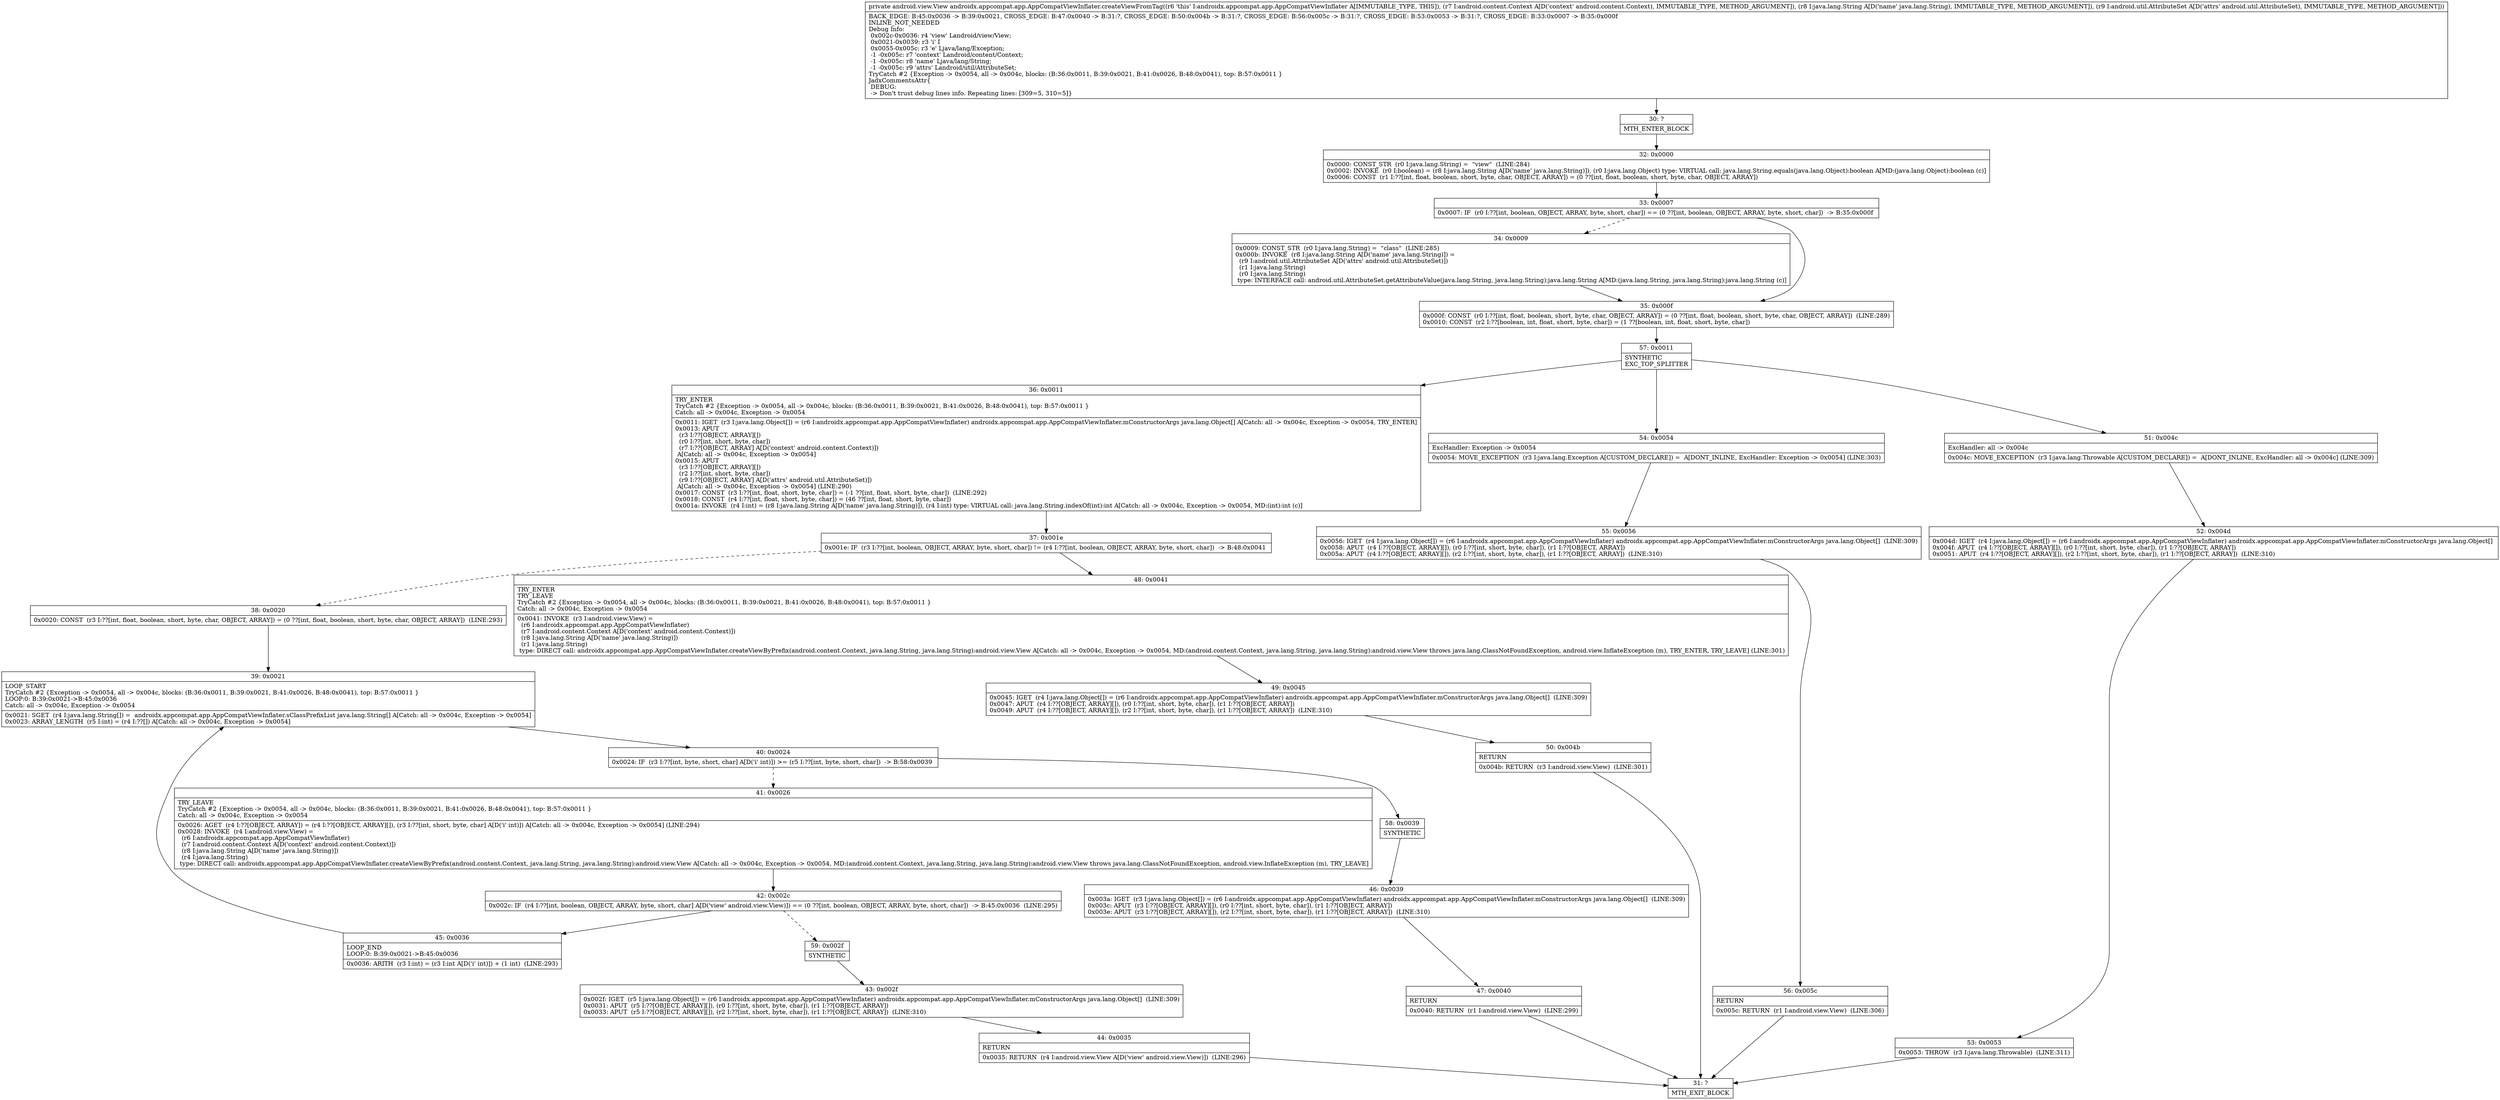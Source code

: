 digraph "CFG forandroidx.appcompat.app.AppCompatViewInflater.createViewFromTag(Landroid\/content\/Context;Ljava\/lang\/String;Landroid\/util\/AttributeSet;)Landroid\/view\/View;" {
Node_30 [shape=record,label="{30\:\ ?|MTH_ENTER_BLOCK\l}"];
Node_32 [shape=record,label="{32\:\ 0x0000|0x0000: CONST_STR  (r0 I:java.lang.String) =  \"view\"  (LINE:284)\l0x0002: INVOKE  (r0 I:boolean) = (r8 I:java.lang.String A[D('name' java.lang.String)]), (r0 I:java.lang.Object) type: VIRTUAL call: java.lang.String.equals(java.lang.Object):boolean A[MD:(java.lang.Object):boolean (c)]\l0x0006: CONST  (r1 I:??[int, float, boolean, short, byte, char, OBJECT, ARRAY]) = (0 ??[int, float, boolean, short, byte, char, OBJECT, ARRAY]) \l}"];
Node_33 [shape=record,label="{33\:\ 0x0007|0x0007: IF  (r0 I:??[int, boolean, OBJECT, ARRAY, byte, short, char]) == (0 ??[int, boolean, OBJECT, ARRAY, byte, short, char])  \-\> B:35:0x000f \l}"];
Node_34 [shape=record,label="{34\:\ 0x0009|0x0009: CONST_STR  (r0 I:java.lang.String) =  \"class\"  (LINE:285)\l0x000b: INVOKE  (r8 I:java.lang.String A[D('name' java.lang.String)]) = \l  (r9 I:android.util.AttributeSet A[D('attrs' android.util.AttributeSet)])\l  (r1 I:java.lang.String)\l  (r0 I:java.lang.String)\l type: INTERFACE call: android.util.AttributeSet.getAttributeValue(java.lang.String, java.lang.String):java.lang.String A[MD:(java.lang.String, java.lang.String):java.lang.String (c)]\l}"];
Node_35 [shape=record,label="{35\:\ 0x000f|0x000f: CONST  (r0 I:??[int, float, boolean, short, byte, char, OBJECT, ARRAY]) = (0 ??[int, float, boolean, short, byte, char, OBJECT, ARRAY])  (LINE:289)\l0x0010: CONST  (r2 I:??[boolean, int, float, short, byte, char]) = (1 ??[boolean, int, float, short, byte, char]) \l}"];
Node_57 [shape=record,label="{57\:\ 0x0011|SYNTHETIC\lEXC_TOP_SPLITTER\l}"];
Node_36 [shape=record,label="{36\:\ 0x0011|TRY_ENTER\lTryCatch #2 \{Exception \-\> 0x0054, all \-\> 0x004c, blocks: (B:36:0x0011, B:39:0x0021, B:41:0x0026, B:48:0x0041), top: B:57:0x0011 \}\lCatch: all \-\> 0x004c, Exception \-\> 0x0054\l|0x0011: IGET  (r3 I:java.lang.Object[]) = (r6 I:androidx.appcompat.app.AppCompatViewInflater) androidx.appcompat.app.AppCompatViewInflater.mConstructorArgs java.lang.Object[] A[Catch: all \-\> 0x004c, Exception \-\> 0x0054, TRY_ENTER]\l0x0013: APUT  \l  (r3 I:??[OBJECT, ARRAY][])\l  (r0 I:??[int, short, byte, char])\l  (r7 I:??[OBJECT, ARRAY] A[D('context' android.content.Context)])\l A[Catch: all \-\> 0x004c, Exception \-\> 0x0054]\l0x0015: APUT  \l  (r3 I:??[OBJECT, ARRAY][])\l  (r2 I:??[int, short, byte, char])\l  (r9 I:??[OBJECT, ARRAY] A[D('attrs' android.util.AttributeSet)])\l A[Catch: all \-\> 0x004c, Exception \-\> 0x0054] (LINE:290)\l0x0017: CONST  (r3 I:??[int, float, short, byte, char]) = (\-1 ??[int, float, short, byte, char])  (LINE:292)\l0x0018: CONST  (r4 I:??[int, float, short, byte, char]) = (46 ??[int, float, short, byte, char]) \l0x001a: INVOKE  (r4 I:int) = (r8 I:java.lang.String A[D('name' java.lang.String)]), (r4 I:int) type: VIRTUAL call: java.lang.String.indexOf(int):int A[Catch: all \-\> 0x004c, Exception \-\> 0x0054, MD:(int):int (c)]\l}"];
Node_37 [shape=record,label="{37\:\ 0x001e|0x001e: IF  (r3 I:??[int, boolean, OBJECT, ARRAY, byte, short, char]) != (r4 I:??[int, boolean, OBJECT, ARRAY, byte, short, char])  \-\> B:48:0x0041 \l}"];
Node_38 [shape=record,label="{38\:\ 0x0020|0x0020: CONST  (r3 I:??[int, float, boolean, short, byte, char, OBJECT, ARRAY]) = (0 ??[int, float, boolean, short, byte, char, OBJECT, ARRAY])  (LINE:293)\l}"];
Node_39 [shape=record,label="{39\:\ 0x0021|LOOP_START\lTryCatch #2 \{Exception \-\> 0x0054, all \-\> 0x004c, blocks: (B:36:0x0011, B:39:0x0021, B:41:0x0026, B:48:0x0041), top: B:57:0x0011 \}\lLOOP:0: B:39:0x0021\-\>B:45:0x0036\lCatch: all \-\> 0x004c, Exception \-\> 0x0054\l|0x0021: SGET  (r4 I:java.lang.String[]) =  androidx.appcompat.app.AppCompatViewInflater.sClassPrefixList java.lang.String[] A[Catch: all \-\> 0x004c, Exception \-\> 0x0054]\l0x0023: ARRAY_LENGTH  (r5 I:int) = (r4 I:??[]) A[Catch: all \-\> 0x004c, Exception \-\> 0x0054]\l}"];
Node_40 [shape=record,label="{40\:\ 0x0024|0x0024: IF  (r3 I:??[int, byte, short, char] A[D('i' int)]) \>= (r5 I:??[int, byte, short, char])  \-\> B:58:0x0039 \l}"];
Node_41 [shape=record,label="{41\:\ 0x0026|TRY_LEAVE\lTryCatch #2 \{Exception \-\> 0x0054, all \-\> 0x004c, blocks: (B:36:0x0011, B:39:0x0021, B:41:0x0026, B:48:0x0041), top: B:57:0x0011 \}\lCatch: all \-\> 0x004c, Exception \-\> 0x0054\l|0x0026: AGET  (r4 I:??[OBJECT, ARRAY]) = (r4 I:??[OBJECT, ARRAY][]), (r3 I:??[int, short, byte, char] A[D('i' int)]) A[Catch: all \-\> 0x004c, Exception \-\> 0x0054] (LINE:294)\l0x0028: INVOKE  (r4 I:android.view.View) = \l  (r6 I:androidx.appcompat.app.AppCompatViewInflater)\l  (r7 I:android.content.Context A[D('context' android.content.Context)])\l  (r8 I:java.lang.String A[D('name' java.lang.String)])\l  (r4 I:java.lang.String)\l type: DIRECT call: androidx.appcompat.app.AppCompatViewInflater.createViewByPrefix(android.content.Context, java.lang.String, java.lang.String):android.view.View A[Catch: all \-\> 0x004c, Exception \-\> 0x0054, MD:(android.content.Context, java.lang.String, java.lang.String):android.view.View throws java.lang.ClassNotFoundException, android.view.InflateException (m), TRY_LEAVE]\l}"];
Node_42 [shape=record,label="{42\:\ 0x002c|0x002c: IF  (r4 I:??[int, boolean, OBJECT, ARRAY, byte, short, char] A[D('view' android.view.View)]) == (0 ??[int, boolean, OBJECT, ARRAY, byte, short, char])  \-\> B:45:0x0036  (LINE:295)\l}"];
Node_45 [shape=record,label="{45\:\ 0x0036|LOOP_END\lLOOP:0: B:39:0x0021\-\>B:45:0x0036\l|0x0036: ARITH  (r3 I:int) = (r3 I:int A[D('i' int)]) + (1 int)  (LINE:293)\l}"];
Node_59 [shape=record,label="{59\:\ 0x002f|SYNTHETIC\l}"];
Node_43 [shape=record,label="{43\:\ 0x002f|0x002f: IGET  (r5 I:java.lang.Object[]) = (r6 I:androidx.appcompat.app.AppCompatViewInflater) androidx.appcompat.app.AppCompatViewInflater.mConstructorArgs java.lang.Object[]  (LINE:309)\l0x0031: APUT  (r5 I:??[OBJECT, ARRAY][]), (r0 I:??[int, short, byte, char]), (r1 I:??[OBJECT, ARRAY]) \l0x0033: APUT  (r5 I:??[OBJECT, ARRAY][]), (r2 I:??[int, short, byte, char]), (r1 I:??[OBJECT, ARRAY])  (LINE:310)\l}"];
Node_44 [shape=record,label="{44\:\ 0x0035|RETURN\l|0x0035: RETURN  (r4 I:android.view.View A[D('view' android.view.View)])  (LINE:296)\l}"];
Node_31 [shape=record,label="{31\:\ ?|MTH_EXIT_BLOCK\l}"];
Node_58 [shape=record,label="{58\:\ 0x0039|SYNTHETIC\l}"];
Node_46 [shape=record,label="{46\:\ 0x0039|0x003a: IGET  (r3 I:java.lang.Object[]) = (r6 I:androidx.appcompat.app.AppCompatViewInflater) androidx.appcompat.app.AppCompatViewInflater.mConstructorArgs java.lang.Object[]  (LINE:309)\l0x003c: APUT  (r3 I:??[OBJECT, ARRAY][]), (r0 I:??[int, short, byte, char]), (r1 I:??[OBJECT, ARRAY]) \l0x003e: APUT  (r3 I:??[OBJECT, ARRAY][]), (r2 I:??[int, short, byte, char]), (r1 I:??[OBJECT, ARRAY])  (LINE:310)\l}"];
Node_47 [shape=record,label="{47\:\ 0x0040|RETURN\l|0x0040: RETURN  (r1 I:android.view.View)  (LINE:299)\l}"];
Node_48 [shape=record,label="{48\:\ 0x0041|TRY_ENTER\lTRY_LEAVE\lTryCatch #2 \{Exception \-\> 0x0054, all \-\> 0x004c, blocks: (B:36:0x0011, B:39:0x0021, B:41:0x0026, B:48:0x0041), top: B:57:0x0011 \}\lCatch: all \-\> 0x004c, Exception \-\> 0x0054\l|0x0041: INVOKE  (r3 I:android.view.View) = \l  (r6 I:androidx.appcompat.app.AppCompatViewInflater)\l  (r7 I:android.content.Context A[D('context' android.content.Context)])\l  (r8 I:java.lang.String A[D('name' java.lang.String)])\l  (r1 I:java.lang.String)\l type: DIRECT call: androidx.appcompat.app.AppCompatViewInflater.createViewByPrefix(android.content.Context, java.lang.String, java.lang.String):android.view.View A[Catch: all \-\> 0x004c, Exception \-\> 0x0054, MD:(android.content.Context, java.lang.String, java.lang.String):android.view.View throws java.lang.ClassNotFoundException, android.view.InflateException (m), TRY_ENTER, TRY_LEAVE] (LINE:301)\l}"];
Node_49 [shape=record,label="{49\:\ 0x0045|0x0045: IGET  (r4 I:java.lang.Object[]) = (r6 I:androidx.appcompat.app.AppCompatViewInflater) androidx.appcompat.app.AppCompatViewInflater.mConstructorArgs java.lang.Object[]  (LINE:309)\l0x0047: APUT  (r4 I:??[OBJECT, ARRAY][]), (r0 I:??[int, short, byte, char]), (r1 I:??[OBJECT, ARRAY]) \l0x0049: APUT  (r4 I:??[OBJECT, ARRAY][]), (r2 I:??[int, short, byte, char]), (r1 I:??[OBJECT, ARRAY])  (LINE:310)\l}"];
Node_50 [shape=record,label="{50\:\ 0x004b|RETURN\l|0x004b: RETURN  (r3 I:android.view.View)  (LINE:301)\l}"];
Node_54 [shape=record,label="{54\:\ 0x0054|ExcHandler: Exception \-\> 0x0054\l|0x0054: MOVE_EXCEPTION  (r3 I:java.lang.Exception A[CUSTOM_DECLARE]) =  A[DONT_INLINE, ExcHandler: Exception \-\> 0x0054] (LINE:303)\l}"];
Node_55 [shape=record,label="{55\:\ 0x0056|0x0056: IGET  (r4 I:java.lang.Object[]) = (r6 I:androidx.appcompat.app.AppCompatViewInflater) androidx.appcompat.app.AppCompatViewInflater.mConstructorArgs java.lang.Object[]  (LINE:309)\l0x0058: APUT  (r4 I:??[OBJECT, ARRAY][]), (r0 I:??[int, short, byte, char]), (r1 I:??[OBJECT, ARRAY]) \l0x005a: APUT  (r4 I:??[OBJECT, ARRAY][]), (r2 I:??[int, short, byte, char]), (r1 I:??[OBJECT, ARRAY])  (LINE:310)\l}"];
Node_56 [shape=record,label="{56\:\ 0x005c|RETURN\l|0x005c: RETURN  (r1 I:android.view.View)  (LINE:306)\l}"];
Node_51 [shape=record,label="{51\:\ 0x004c|ExcHandler: all \-\> 0x004c\l|0x004c: MOVE_EXCEPTION  (r3 I:java.lang.Throwable A[CUSTOM_DECLARE]) =  A[DONT_INLINE, ExcHandler: all \-\> 0x004c] (LINE:309)\l}"];
Node_52 [shape=record,label="{52\:\ 0x004d|0x004d: IGET  (r4 I:java.lang.Object[]) = (r6 I:androidx.appcompat.app.AppCompatViewInflater) androidx.appcompat.app.AppCompatViewInflater.mConstructorArgs java.lang.Object[] \l0x004f: APUT  (r4 I:??[OBJECT, ARRAY][]), (r0 I:??[int, short, byte, char]), (r1 I:??[OBJECT, ARRAY]) \l0x0051: APUT  (r4 I:??[OBJECT, ARRAY][]), (r2 I:??[int, short, byte, char]), (r1 I:??[OBJECT, ARRAY])  (LINE:310)\l}"];
Node_53 [shape=record,label="{53\:\ 0x0053|0x0053: THROW  (r3 I:java.lang.Throwable)  (LINE:311)\l}"];
MethodNode[shape=record,label="{private android.view.View androidx.appcompat.app.AppCompatViewInflater.createViewFromTag((r6 'this' I:androidx.appcompat.app.AppCompatViewInflater A[IMMUTABLE_TYPE, THIS]), (r7 I:android.content.Context A[D('context' android.content.Context), IMMUTABLE_TYPE, METHOD_ARGUMENT]), (r8 I:java.lang.String A[D('name' java.lang.String), IMMUTABLE_TYPE, METHOD_ARGUMENT]), (r9 I:android.util.AttributeSet A[D('attrs' android.util.AttributeSet), IMMUTABLE_TYPE, METHOD_ARGUMENT]))  | BACK_EDGE: B:45:0x0036 \-\> B:39:0x0021, CROSS_EDGE: B:47:0x0040 \-\> B:31:?, CROSS_EDGE: B:50:0x004b \-\> B:31:?, CROSS_EDGE: B:56:0x005c \-\> B:31:?, CROSS_EDGE: B:53:0x0053 \-\> B:31:?, CROSS_EDGE: B:33:0x0007 \-\> B:35:0x000f\lINLINE_NOT_NEEDED\lDebug Info:\l  0x002c\-0x0036: r4 'view' Landroid\/view\/View;\l  0x0021\-0x0039: r3 'i' I\l  0x0055\-0x005c: r3 'e' Ljava\/lang\/Exception;\l  \-1 \-0x005c: r7 'context' Landroid\/content\/Context;\l  \-1 \-0x005c: r8 'name' Ljava\/lang\/String;\l  \-1 \-0x005c: r9 'attrs' Landroid\/util\/AttributeSet;\lTryCatch #2 \{Exception \-\> 0x0054, all \-\> 0x004c, blocks: (B:36:0x0011, B:39:0x0021, B:41:0x0026, B:48:0x0041), top: B:57:0x0011 \}\lJadxCommentsAttr\{\l DEBUG: \l \-\> Don't trust debug lines info. Repeating lines: [309=5, 310=5]\}\l}"];
MethodNode -> Node_30;Node_30 -> Node_32;
Node_32 -> Node_33;
Node_33 -> Node_34[style=dashed];
Node_33 -> Node_35;
Node_34 -> Node_35;
Node_35 -> Node_57;
Node_57 -> Node_36;
Node_57 -> Node_54;
Node_57 -> Node_51;
Node_36 -> Node_37;
Node_37 -> Node_38[style=dashed];
Node_37 -> Node_48;
Node_38 -> Node_39;
Node_39 -> Node_40;
Node_40 -> Node_41[style=dashed];
Node_40 -> Node_58;
Node_41 -> Node_42;
Node_42 -> Node_45;
Node_42 -> Node_59[style=dashed];
Node_45 -> Node_39;
Node_59 -> Node_43;
Node_43 -> Node_44;
Node_44 -> Node_31;
Node_58 -> Node_46;
Node_46 -> Node_47;
Node_47 -> Node_31;
Node_48 -> Node_49;
Node_49 -> Node_50;
Node_50 -> Node_31;
Node_54 -> Node_55;
Node_55 -> Node_56;
Node_56 -> Node_31;
Node_51 -> Node_52;
Node_52 -> Node_53;
Node_53 -> Node_31;
}

